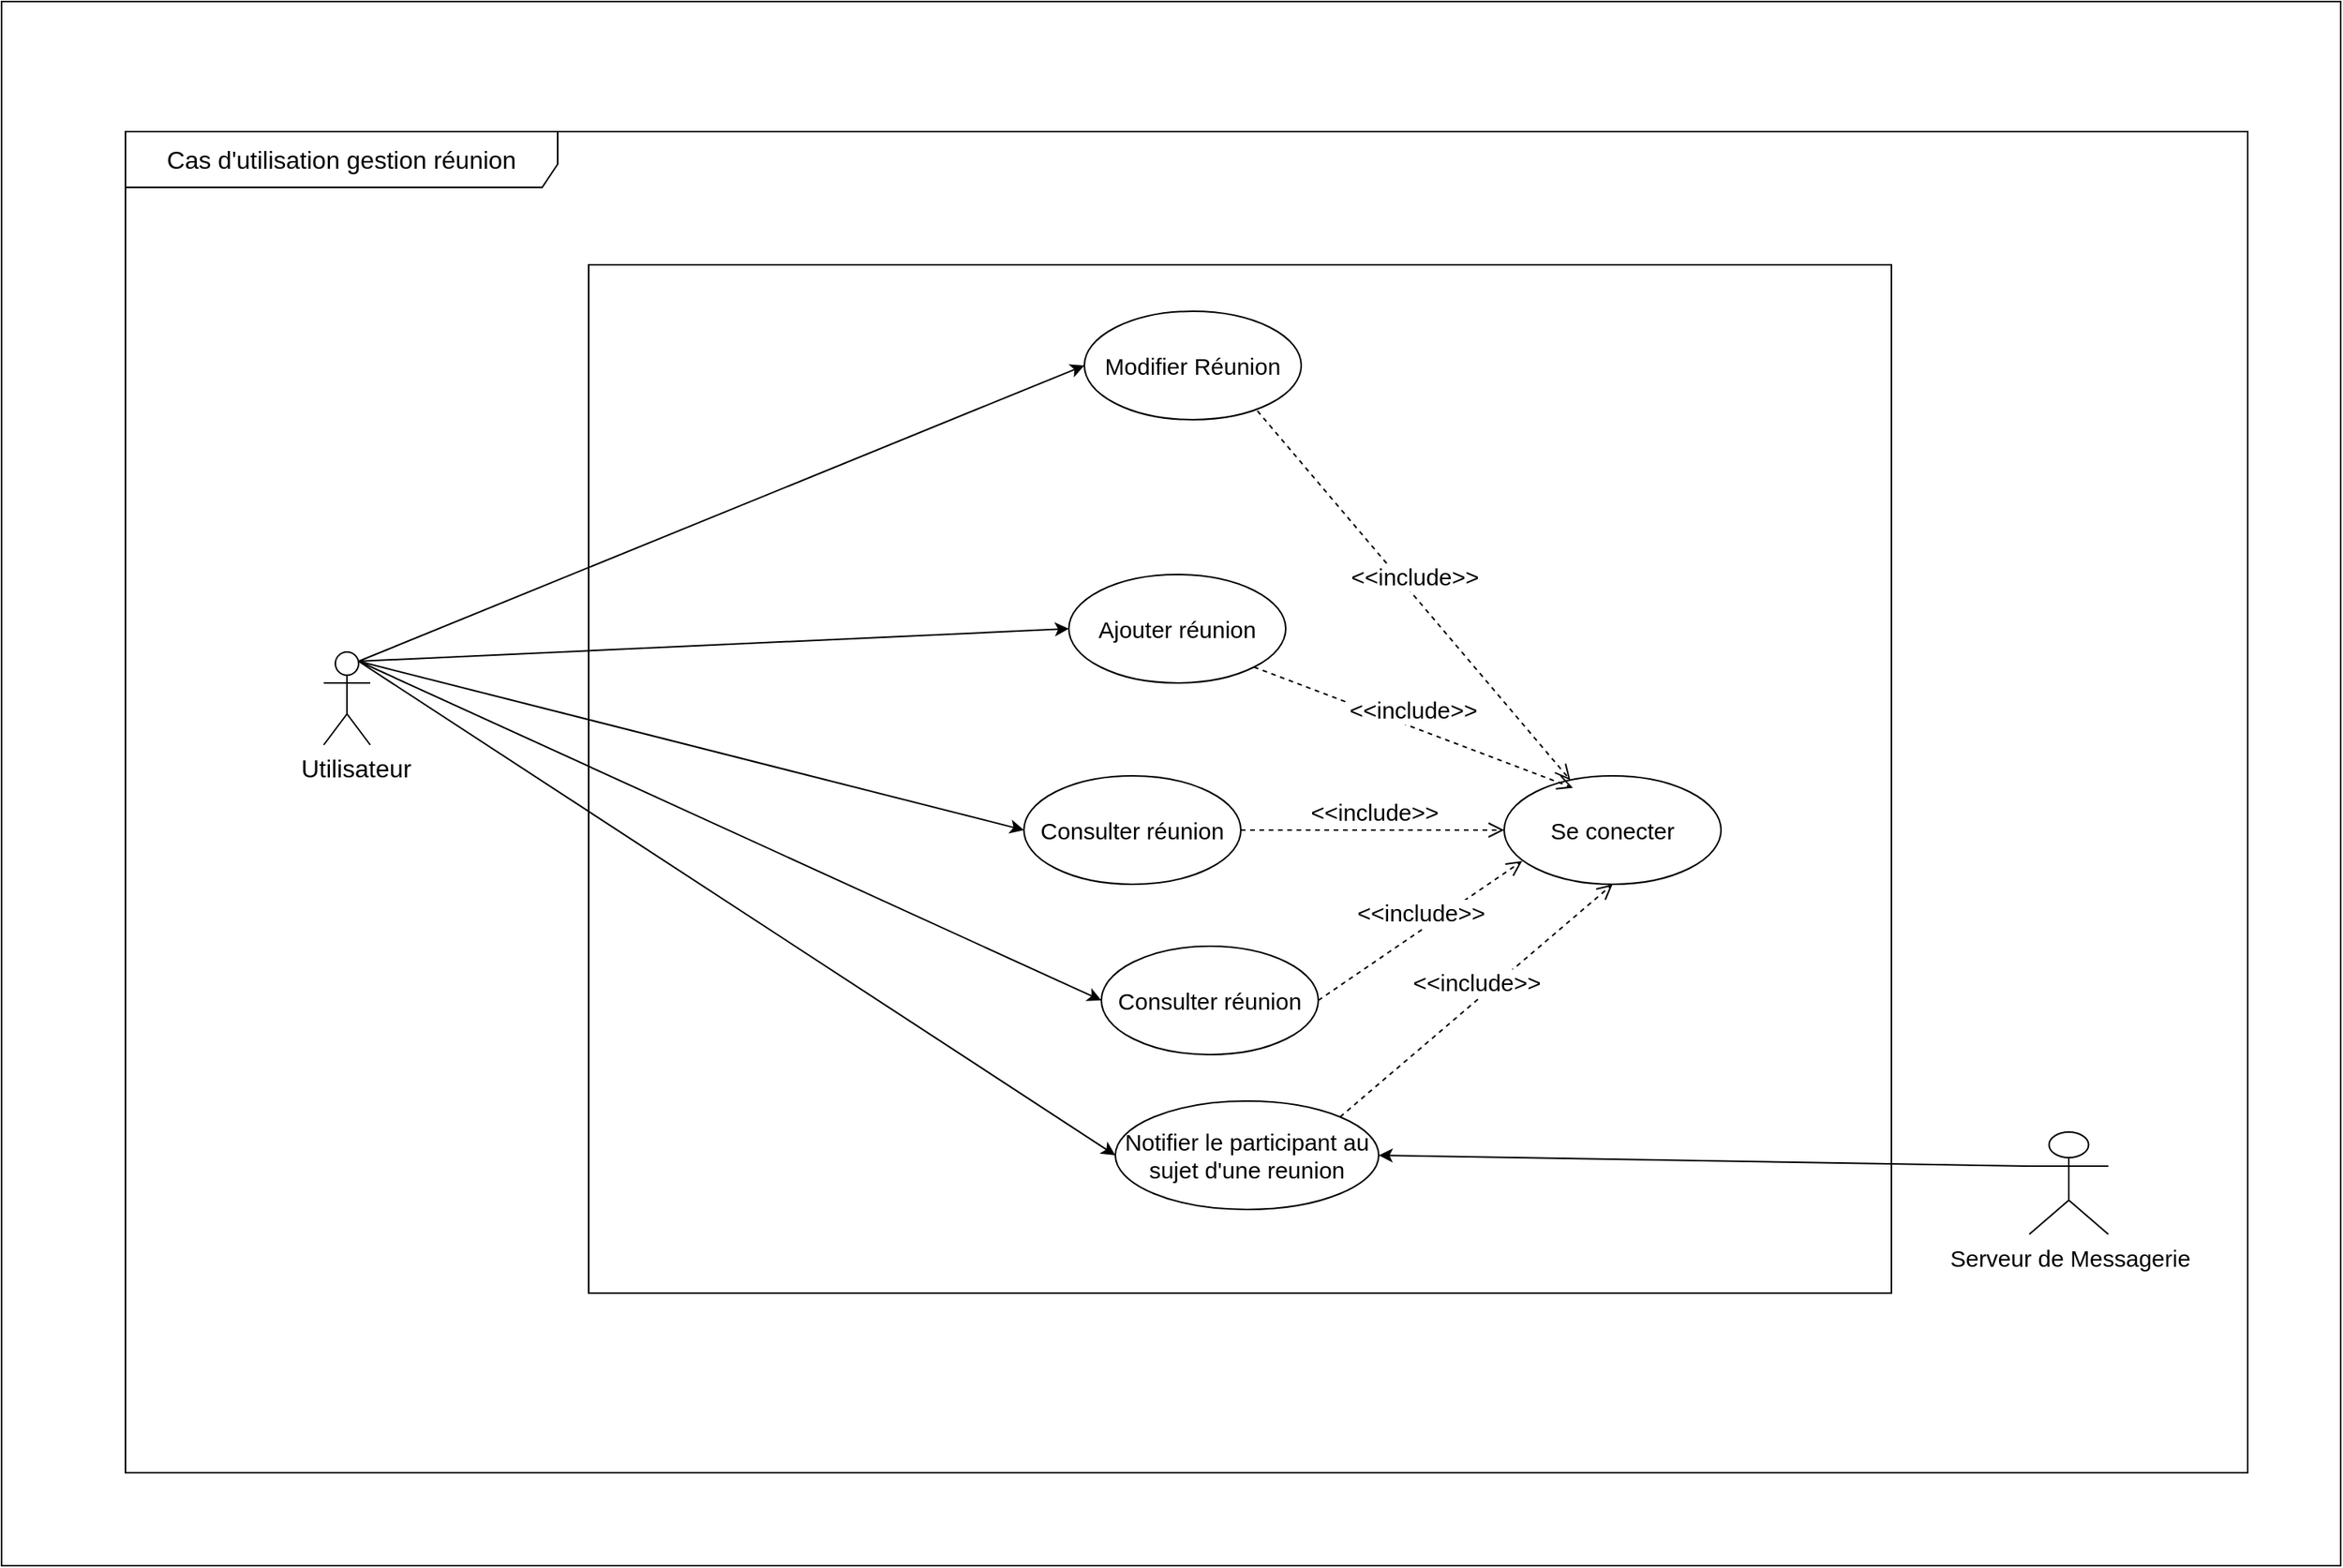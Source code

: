 <mxfile version="24.8.3">
  <diagram name="Page-1" id="69V8u1TAhZ-syxMzk9xv">
    <mxGraphModel dx="6233" dy="6241" grid="1" gridSize="10" guides="1" tooltips="1" connect="1" arrows="1" fold="1" page="1" pageScale="1" pageWidth="3300" pageHeight="4681" math="0" shadow="0">
      <root>
        <mxCell id="0" />
        <mxCell id="1" parent="0" />
        <mxCell id="zv0nVKMMvP0Aw8tcAcmr-81" value="" style="rounded=0;whiteSpace=wrap;html=1;" vertex="1" parent="1">
          <mxGeometry x="-140" y="-120" width="1510" height="1010" as="geometry" />
        </mxCell>
        <mxCell id="zv0nVKMMvP0Aw8tcAcmr-82" value="&lt;font style=&quot;font-size: 16px;&quot;&gt;Cas d&#39;utilisation gestion réunion&lt;/font&gt;" style="shape=umlFrame;whiteSpace=wrap;html=1;pointerEvents=0;recursiveResize=0;container=1;collapsible=0;width=279;height=36;" vertex="1" parent="1">
          <mxGeometry x="-60" y="-36" width="1370" height="866" as="geometry" />
        </mxCell>
        <mxCell id="zv0nVKMMvP0Aw8tcAcmr-83" value="&lt;font style=&quot;font-size: 15px;&quot;&gt;Consulter Réunion&lt;/font&gt;" style="ellipse;whiteSpace=wrap;html=1;" vertex="1" parent="zv0nVKMMvP0Aw8tcAcmr-82">
          <mxGeometry x="555" y="356" width="140" height="70" as="geometry" />
        </mxCell>
        <mxCell id="zv0nVKMMvP0Aw8tcAcmr-84" value="&lt;font style=&quot;font-size: 15px;&quot;&gt;Supprimer Reunion&lt;/font&gt;" style="ellipse;whiteSpace=wrap;html=1;" vertex="1" parent="zv0nVKMMvP0Aw8tcAcmr-82">
          <mxGeometry x="529" y="256" width="140" height="70" as="geometry" />
        </mxCell>
        <mxCell id="zv0nVKMMvP0Aw8tcAcmr-85" value="" style="rounded=0;whiteSpace=wrap;html=1;" vertex="1" parent="zv0nVKMMvP0Aw8tcAcmr-82">
          <mxGeometry x="299" y="86" width="841" height="664" as="geometry" />
        </mxCell>
        <mxCell id="zv0nVKMMvP0Aw8tcAcmr-86" value="&lt;font style=&quot;font-size: 15px;&quot;&gt;Serveur de Messagerie&lt;/font&gt;" style="shape=umlActor;verticalLabelPosition=bottom;verticalAlign=top;html=1;outlineConnect=0;" vertex="1" parent="zv0nVKMMvP0Aw8tcAcmr-82">
          <mxGeometry x="1229" y="646" width="51" height="66" as="geometry" />
        </mxCell>
        <mxCell id="zv0nVKMMvP0Aw8tcAcmr-87" value="Utilisateur" style="text;html=1;align=center;verticalAlign=middle;whiteSpace=wrap;rounded=0;fontSize=16;" vertex="1" parent="zv0nVKMMvP0Aw8tcAcmr-82">
          <mxGeometry x="119" y="396" width="60" height="30" as="geometry" />
        </mxCell>
        <mxCell id="zv0nVKMMvP0Aw8tcAcmr-88" value="&lt;font style=&quot;font-size: 15px;&quot;&gt;Consulter réunion&lt;/font&gt;" style="ellipse;whiteSpace=wrap;html=1;" vertex="1" parent="zv0nVKMMvP0Aw8tcAcmr-82">
          <mxGeometry x="580" y="416" width="140" height="70" as="geometry" />
        </mxCell>
        <mxCell id="zv0nVKMMvP0Aw8tcAcmr-89" value="&lt;font style=&quot;font-size: 15px;&quot;&gt;Ajouter réunion&lt;/font&gt;" style="ellipse;whiteSpace=wrap;html=1;" vertex="1" parent="zv0nVKMMvP0Aw8tcAcmr-82">
          <mxGeometry x="609" y="286" width="140" height="70" as="geometry" />
        </mxCell>
        <mxCell id="zv0nVKMMvP0Aw8tcAcmr-90" value="&lt;font style=&quot;font-size: 15px;&quot;&gt;Modifier Réunion&lt;/font&gt;" style="ellipse;whiteSpace=wrap;html=1;" vertex="1" parent="zv0nVKMMvP0Aw8tcAcmr-82">
          <mxGeometry x="619" y="116" width="140" height="70" as="geometry" />
        </mxCell>
        <mxCell id="zv0nVKMMvP0Aw8tcAcmr-91" value="&lt;font style=&quot;font-size: 15px;&quot;&gt;Notifier le participant au sujet d&#39;une reunion&lt;/font&gt;" style="ellipse;whiteSpace=wrap;html=1;" vertex="1" parent="zv0nVKMMvP0Aw8tcAcmr-82">
          <mxGeometry x="639" y="626" width="170" height="70" as="geometry" />
        </mxCell>
        <mxCell id="zv0nVKMMvP0Aw8tcAcmr-92" value="" style="endArrow=classic;html=1;rounded=0;entryX=1;entryY=0.5;entryDx=0;entryDy=0;exitX=0;exitY=0.333;exitDx=0;exitDy=0;exitPerimeter=0;" edge="1" parent="zv0nVKMMvP0Aw8tcAcmr-82" source="zv0nVKMMvP0Aw8tcAcmr-86" target="zv0nVKMMvP0Aw8tcAcmr-91">
          <mxGeometry width="50" height="50" relative="1" as="geometry">
            <mxPoint x="819" y="616" as="sourcePoint" />
            <mxPoint x="869" y="566" as="targetPoint" />
          </mxGeometry>
        </mxCell>
        <mxCell id="zv0nVKMMvP0Aw8tcAcmr-93" value="" style="shape=umlActor;verticalLabelPosition=bottom;verticalAlign=top;html=1;outlineConnect=0;" vertex="1" parent="zv0nVKMMvP0Aw8tcAcmr-82">
          <mxGeometry x="128" y="336" width="30" height="60" as="geometry" />
        </mxCell>
        <mxCell id="zv0nVKMMvP0Aw8tcAcmr-94" value="" style="endArrow=classic;html=1;rounded=0;exitX=0.75;exitY=0.1;exitDx=0;exitDy=0;exitPerimeter=0;entryX=0;entryY=0.5;entryDx=0;entryDy=0;" edge="1" parent="zv0nVKMMvP0Aw8tcAcmr-82" source="zv0nVKMMvP0Aw8tcAcmr-93" target="zv0nVKMMvP0Aw8tcAcmr-90">
          <mxGeometry width="50" height="50" relative="1" as="geometry">
            <mxPoint x="619" y="396" as="sourcePoint" />
            <mxPoint x="669" y="346" as="targetPoint" />
          </mxGeometry>
        </mxCell>
        <mxCell id="zv0nVKMMvP0Aw8tcAcmr-95" value="" style="endArrow=classic;html=1;rounded=0;exitX=0.75;exitY=0.1;exitDx=0;exitDy=0;exitPerimeter=0;entryX=0;entryY=0.5;entryDx=0;entryDy=0;" edge="1" parent="zv0nVKMMvP0Aw8tcAcmr-82" source="zv0nVKMMvP0Aw8tcAcmr-93" target="zv0nVKMMvP0Aw8tcAcmr-89">
          <mxGeometry width="50" height="50" relative="1" as="geometry">
            <mxPoint x="619" y="396" as="sourcePoint" />
            <mxPoint x="669" y="346" as="targetPoint" />
          </mxGeometry>
        </mxCell>
        <mxCell id="zv0nVKMMvP0Aw8tcAcmr-96" value="" style="endArrow=classic;html=1;rounded=0;exitX=0.75;exitY=0.1;exitDx=0;exitDy=0;exitPerimeter=0;entryX=0;entryY=0.5;entryDx=0;entryDy=0;" edge="1" parent="zv0nVKMMvP0Aw8tcAcmr-82" source="zv0nVKMMvP0Aw8tcAcmr-93" target="zv0nVKMMvP0Aw8tcAcmr-91">
          <mxGeometry width="50" height="50" relative="1" as="geometry">
            <mxPoint x="549" y="616" as="sourcePoint" />
            <mxPoint x="599" y="566" as="targetPoint" />
          </mxGeometry>
        </mxCell>
        <mxCell id="zv0nVKMMvP0Aw8tcAcmr-97" value="" style="endArrow=classic;html=1;rounded=0;exitX=0.75;exitY=0.1;exitDx=0;exitDy=0;exitPerimeter=0;entryX=0;entryY=0.5;entryDx=0;entryDy=0;" edge="1" parent="zv0nVKMMvP0Aw8tcAcmr-82" source="zv0nVKMMvP0Aw8tcAcmr-93" target="zv0nVKMMvP0Aw8tcAcmr-88">
          <mxGeometry width="50" height="50" relative="1" as="geometry">
            <mxPoint x="499" y="346" as="sourcePoint" />
            <mxPoint x="549" y="296" as="targetPoint" />
          </mxGeometry>
        </mxCell>
        <mxCell id="zv0nVKMMvP0Aw8tcAcmr-103" value="&lt;font style=&quot;font-size: 15px;&quot;&gt;Consulter réunion&lt;/font&gt;" style="ellipse;whiteSpace=wrap;html=1;" vertex="1" parent="zv0nVKMMvP0Aw8tcAcmr-82">
          <mxGeometry x="630" y="526" width="140" height="70" as="geometry" />
        </mxCell>
        <mxCell id="zv0nVKMMvP0Aw8tcAcmr-104" value="" style="endArrow=classic;html=1;rounded=0;exitX=0.75;exitY=0.1;exitDx=0;exitDy=0;exitPerimeter=0;entryX=0;entryY=0.5;entryDx=0;entryDy=0;" edge="1" parent="zv0nVKMMvP0Aw8tcAcmr-82" source="zv0nVKMMvP0Aw8tcAcmr-93" target="zv0nVKMMvP0Aw8tcAcmr-103">
          <mxGeometry width="50" height="50" relative="1" as="geometry">
            <mxPoint x="610" y="516" as="sourcePoint" />
            <mxPoint x="660" y="466" as="targetPoint" />
          </mxGeometry>
        </mxCell>
        <mxCell id="zv0nVKMMvP0Aw8tcAcmr-98" value="&lt;font style=&quot;font-size: 15px;&quot;&gt;Se conecter&lt;/font&gt;" style="ellipse;whiteSpace=wrap;html=1;" vertex="1" parent="1">
          <mxGeometry x="830" y="380" width="140" height="70" as="geometry" />
        </mxCell>
        <mxCell id="zv0nVKMMvP0Aw8tcAcmr-99" value="&lt;font style=&quot;font-size: 15px;&quot;&gt;&amp;lt;&amp;lt;include&amp;gt;&amp;gt;&lt;/font&gt;" style="html=1;verticalAlign=bottom;endArrow=open;dashed=1;endSize=8;curved=0;rounded=0;exitX=1;exitY=1;exitDx=0;exitDy=0;entryX=0.317;entryY=0.11;entryDx=0;entryDy=0;entryPerimeter=0;" edge="1" parent="1" source="zv0nVKMMvP0Aw8tcAcmr-89" target="zv0nVKMMvP0Aw8tcAcmr-98">
          <mxGeometry relative="1" as="geometry">
            <mxPoint x="570" y="280" as="sourcePoint" />
            <mxPoint x="490" y="280" as="targetPoint" />
          </mxGeometry>
        </mxCell>
        <mxCell id="zv0nVKMMvP0Aw8tcAcmr-100" value="&lt;font style=&quot;font-size: 15px;&quot;&gt;&amp;lt;&amp;lt;include&amp;gt;&amp;gt;&lt;/font&gt;" style="html=1;verticalAlign=bottom;endArrow=open;dashed=1;endSize=8;curved=0;rounded=0;exitX=0.798;exitY=0.919;exitDx=0;exitDy=0;exitPerimeter=0;" edge="1" parent="1" source="zv0nVKMMvP0Aw8tcAcmr-90" target="zv0nVKMMvP0Aw8tcAcmr-98">
          <mxGeometry relative="1" as="geometry">
            <mxPoint x="570" y="280" as="sourcePoint" />
            <mxPoint x="490" y="280" as="targetPoint" />
          </mxGeometry>
        </mxCell>
        <mxCell id="zv0nVKMMvP0Aw8tcAcmr-101" value="&lt;font style=&quot;font-size: 15px;&quot;&gt;&amp;lt;&amp;lt;include&amp;gt;&amp;gt;&lt;/font&gt;" style="html=1;verticalAlign=bottom;endArrow=open;dashed=1;endSize=8;curved=0;rounded=0;entryX=0;entryY=0.5;entryDx=0;entryDy=0;" edge="1" parent="1" source="zv0nVKMMvP0Aw8tcAcmr-88" target="zv0nVKMMvP0Aw8tcAcmr-98">
          <mxGeometry x="0.004" relative="1" as="geometry">
            <mxPoint x="680" y="300" as="sourcePoint" />
            <mxPoint x="600" y="300" as="targetPoint" />
            <mxPoint as="offset" />
          </mxGeometry>
        </mxCell>
        <mxCell id="zv0nVKMMvP0Aw8tcAcmr-102" value="&lt;font style=&quot;font-size: 15px;&quot;&gt;&amp;lt;&amp;lt;include&amp;gt;&amp;gt;&lt;/font&gt;" style="html=1;verticalAlign=bottom;endArrow=open;dashed=1;endSize=8;curved=0;rounded=0;exitX=1;exitY=0;exitDx=0;exitDy=0;entryX=0.5;entryY=1;entryDx=0;entryDy=0;" edge="1" parent="1" source="zv0nVKMMvP0Aw8tcAcmr-91" target="zv0nVKMMvP0Aw8tcAcmr-98">
          <mxGeometry relative="1" as="geometry">
            <mxPoint x="630" y="540" as="sourcePoint" />
            <mxPoint x="550" y="540" as="targetPoint" />
          </mxGeometry>
        </mxCell>
        <mxCell id="zv0nVKMMvP0Aw8tcAcmr-105" value="&lt;font style=&quot;font-size: 15px;&quot;&gt;&amp;lt;&amp;lt;include&amp;gt;&amp;gt;&lt;/font&gt;" style="html=1;verticalAlign=bottom;endArrow=open;dashed=1;endSize=8;curved=0;rounded=0;entryX=0.083;entryY=0.786;entryDx=0;entryDy=0;exitX=1;exitY=0.5;exitDx=0;exitDy=0;entryPerimeter=0;" edge="1" parent="1" source="zv0nVKMMvP0Aw8tcAcmr-103" target="zv0nVKMMvP0Aw8tcAcmr-98">
          <mxGeometry x="0.004" relative="1" as="geometry">
            <mxPoint x="670" y="425" as="sourcePoint" />
            <mxPoint x="840" y="425" as="targetPoint" />
            <mxPoint as="offset" />
          </mxGeometry>
        </mxCell>
      </root>
    </mxGraphModel>
  </diagram>
</mxfile>
